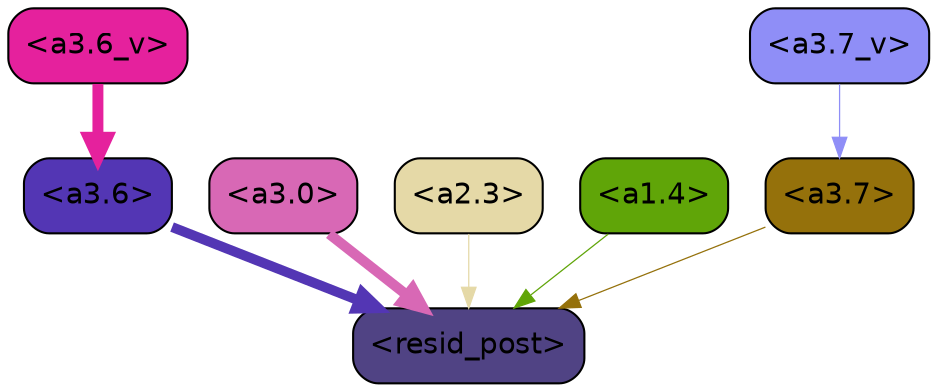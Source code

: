 strict digraph "" {
	graph [bgcolor=transparent,
		layout=dot,
		overlap=false,
		splines=true
	];
	"<a3.7>"	[color=black,
		fillcolor="#95710b",
		fontname=Helvetica,
		shape=box,
		style="filled, rounded"];
	"<resid_post>"	[color=black,
		fillcolor="#504384",
		fontname=Helvetica,
		shape=box,
		style="filled, rounded"];
	"<a3.7>" -> "<resid_post>"	[color="#95710b",
		penwidth=0.6];
	"<a3.6>"	[color=black,
		fillcolor="#5336b4",
		fontname=Helvetica,
		shape=box,
		style="filled, rounded"];
	"<a3.6>" -> "<resid_post>"	[color="#5336b4",
		penwidth=4.751612067222595];
	"<a3.0>"	[color=black,
		fillcolor="#d868b5",
		fontname=Helvetica,
		shape=box,
		style="filled, rounded"];
	"<a3.0>" -> "<resid_post>"	[color="#d868b5",
		penwidth=4.884142994880676];
	"<a2.3>"	[color=black,
		fillcolor="#e5d9a7",
		fontname=Helvetica,
		shape=box,
		style="filled, rounded"];
	"<a2.3>" -> "<resid_post>"	[color="#e5d9a7",
		penwidth=0.6];
	"<a1.4>"	[color=black,
		fillcolor="#60a508",
		fontname=Helvetica,
		shape=box,
		style="filled, rounded"];
	"<a1.4>" -> "<resid_post>"	[color="#60a508",
		penwidth=0.6];
	"<a3.7_v>"	[color=black,
		fillcolor="#8f8ef7",
		fontname=Helvetica,
		shape=box,
		style="filled, rounded"];
	"<a3.7_v>" -> "<a3.7>"	[color="#8f8ef7",
		penwidth=0.6];
	"<a3.6_v>"	[color=black,
		fillcolor="#e5219d",
		fontname=Helvetica,
		shape=box,
		style="filled, rounded"];
	"<a3.6_v>" -> "<a3.6>"	[color="#e5219d",
		penwidth=5.2550448179244995];
}
